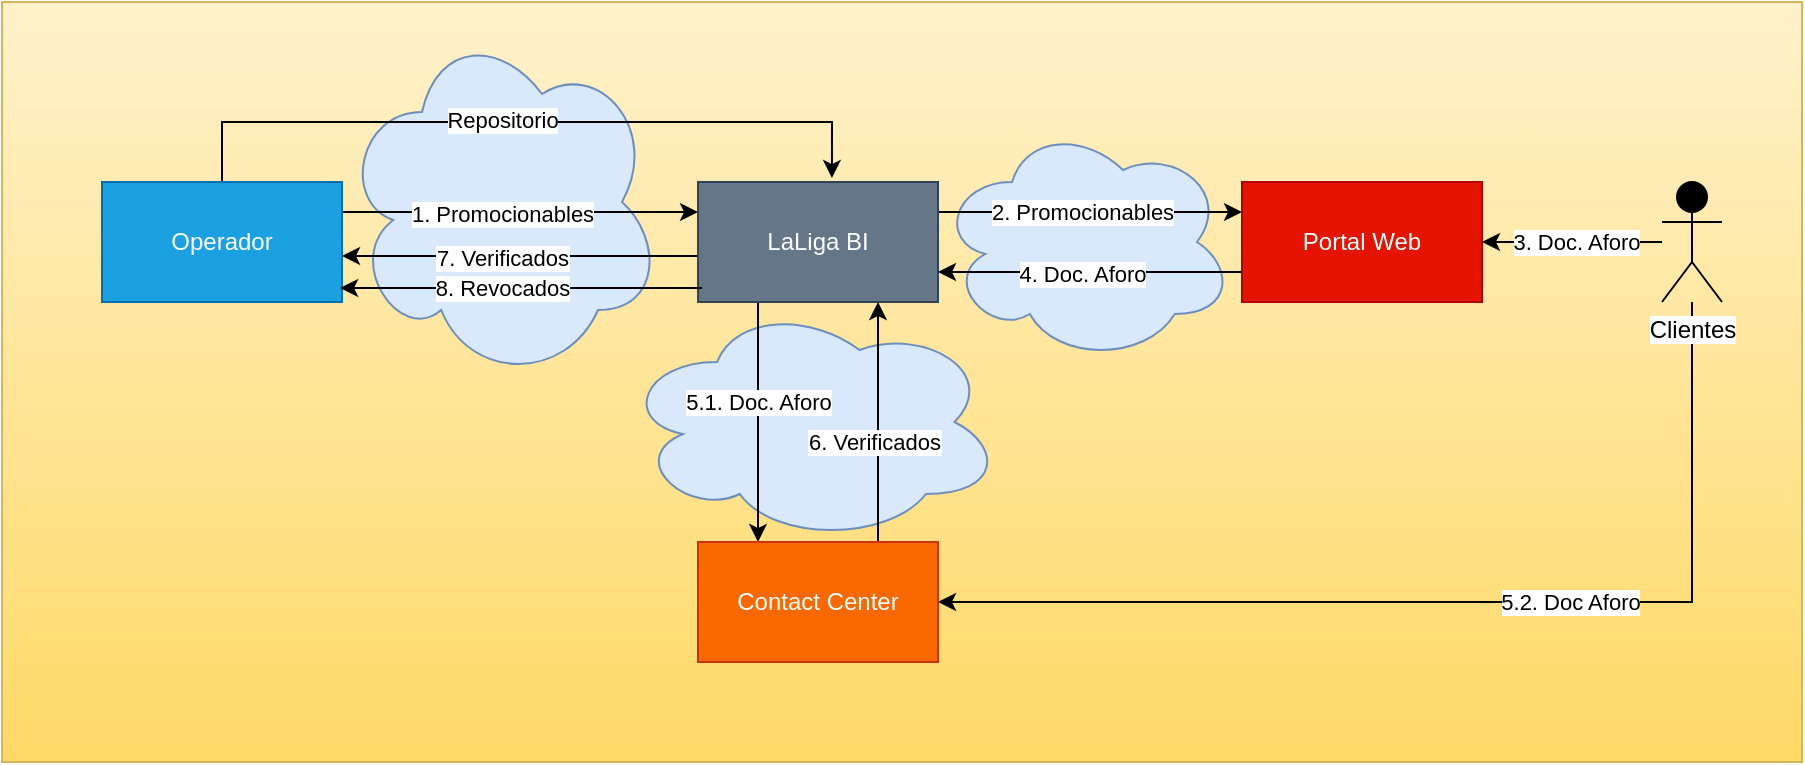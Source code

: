 <mxfile version="13.9.6" type="github">
  <diagram id="LA8B35cLRp4I7p_0vjao" name="Page-1">
    <mxGraphModel dx="1422" dy="762" grid="1" gridSize="10" guides="1" tooltips="1" connect="1" arrows="1" fold="1" page="1" pageScale="1" pageWidth="827" pageHeight="1169" math="0" shadow="0">
      <root>
        <mxCell id="0" />
        <mxCell id="1" parent="0" />
        <mxCell id="1jB34yFCroOKn_RIj0Hu-30" value="" style="rounded=0;whiteSpace=wrap;html=1;fillColor=#fff2cc;strokeColor=#d6b656;gradientColor=#ffd966;gradientDirection=south;" vertex="1" parent="1">
          <mxGeometry x="120" y="160" width="900" height="380" as="geometry" />
        </mxCell>
        <mxCell id="1jB34yFCroOKn_RIj0Hu-1" value="" style="ellipse;shape=cloud;whiteSpace=wrap;html=1;fillColor=#dae8fc;strokeColor=#6c8ebf;" vertex="1" parent="1">
          <mxGeometry x="430" y="310" width="190" height="120" as="geometry" />
        </mxCell>
        <mxCell id="1jB34yFCroOKn_RIj0Hu-2" value="" style="ellipse;shape=cloud;whiteSpace=wrap;html=1;fillColor=#dae8fc;strokeColor=#6c8ebf;" vertex="1" parent="1">
          <mxGeometry x="290" y="170" width="160" height="180" as="geometry" />
        </mxCell>
        <mxCell id="1jB34yFCroOKn_RIj0Hu-3" value="" style="ellipse;shape=cloud;whiteSpace=wrap;html=1;fillColor=#dae8fc;strokeColor=#6c8ebf;" vertex="1" parent="1">
          <mxGeometry x="588" y="220" width="148" height="120" as="geometry" />
        </mxCell>
        <mxCell id="1jB34yFCroOKn_RIj0Hu-4" style="edgeStyle=orthogonalEdgeStyle;rounded=0;orthogonalLoop=1;jettySize=auto;html=1;exitX=1;exitY=0.25;exitDx=0;exitDy=0;entryX=0;entryY=0.25;entryDx=0;entryDy=0;" edge="1" parent="1" source="1jB34yFCroOKn_RIj0Hu-8" target="1jB34yFCroOKn_RIj0Hu-15">
          <mxGeometry relative="1" as="geometry" />
        </mxCell>
        <mxCell id="1jB34yFCroOKn_RIj0Hu-5" value="1. Promocionables" style="edgeLabel;html=1;align=center;verticalAlign=middle;resizable=0;points=[];" vertex="1" connectable="0" parent="1jB34yFCroOKn_RIj0Hu-4">
          <mxGeometry x="-0.18" y="-1" relative="1" as="geometry">
            <mxPoint x="7" as="offset" />
          </mxGeometry>
        </mxCell>
        <mxCell id="1jB34yFCroOKn_RIj0Hu-6" style="edgeStyle=orthogonalEdgeStyle;rounded=0;orthogonalLoop=1;jettySize=auto;html=1;exitX=0.5;exitY=0;exitDx=0;exitDy=0;entryX=0.558;entryY=-0.033;entryDx=0;entryDy=0;entryPerimeter=0;" edge="1" parent="1" source="1jB34yFCroOKn_RIj0Hu-8" target="1jB34yFCroOKn_RIj0Hu-15">
          <mxGeometry relative="1" as="geometry">
            <Array as="points">
              <mxPoint x="230" y="220" />
              <mxPoint x="535" y="220" />
            </Array>
          </mxGeometry>
        </mxCell>
        <mxCell id="1jB34yFCroOKn_RIj0Hu-7" value="Repositorio" style="edgeLabel;html=1;align=center;verticalAlign=middle;resizable=0;points=[];" vertex="1" connectable="0" parent="1jB34yFCroOKn_RIj0Hu-6">
          <mxGeometry x="-0.159" y="2" relative="1" as="geometry">
            <mxPoint x="17" y="1" as="offset" />
          </mxGeometry>
        </mxCell>
        <mxCell id="1jB34yFCroOKn_RIj0Hu-8" value="Operador" style="rounded=0;whiteSpace=wrap;html=1;fillColor=#1ba1e2;strokeColor=#006EAF;fontColor=#ffffff;" vertex="1" parent="1">
          <mxGeometry x="170" y="250" width="120" height="60" as="geometry" />
        </mxCell>
        <mxCell id="1jB34yFCroOKn_RIj0Hu-9" style="edgeStyle=orthogonalEdgeStyle;rounded=0;orthogonalLoop=1;jettySize=auto;html=1;exitX=1;exitY=0.25;exitDx=0;exitDy=0;entryX=0;entryY=0.25;entryDx=0;entryDy=0;" edge="1" parent="1" source="1jB34yFCroOKn_RIj0Hu-15" target="1jB34yFCroOKn_RIj0Hu-18">
          <mxGeometry relative="1" as="geometry" />
        </mxCell>
        <mxCell id="1jB34yFCroOKn_RIj0Hu-10" value="2. Promocionables" style="edgeLabel;html=1;align=center;verticalAlign=middle;resizable=0;points=[];" vertex="1" connectable="0" parent="1jB34yFCroOKn_RIj0Hu-9">
          <mxGeometry x="-0.209" relative="1" as="geometry">
            <mxPoint x="12" as="offset" />
          </mxGeometry>
        </mxCell>
        <mxCell id="1jB34yFCroOKn_RIj0Hu-11" style="edgeStyle=orthogonalEdgeStyle;rounded=0;orthogonalLoop=1;jettySize=auto;html=1;exitX=0.25;exitY=1;exitDx=0;exitDy=0;entryX=0.25;entryY=0;entryDx=0;entryDy=0;" edge="1" parent="1" source="1jB34yFCroOKn_RIj0Hu-15" target="1jB34yFCroOKn_RIj0Hu-26">
          <mxGeometry relative="1" as="geometry" />
        </mxCell>
        <mxCell id="1jB34yFCroOKn_RIj0Hu-12" value="5.1. Doc. Aforo" style="edgeLabel;html=1;align=center;verticalAlign=middle;resizable=0;points=[];" vertex="1" connectable="0" parent="1jB34yFCroOKn_RIj0Hu-11">
          <mxGeometry x="-0.25" relative="1" as="geometry">
            <mxPoint y="5" as="offset" />
          </mxGeometry>
        </mxCell>
        <mxCell id="1jB34yFCroOKn_RIj0Hu-13" style="edgeStyle=orthogonalEdgeStyle;rounded=0;orthogonalLoop=1;jettySize=auto;html=1;exitX=0;exitY=0.617;exitDx=0;exitDy=0;exitPerimeter=0;" edge="1" parent="1" source="1jB34yFCroOKn_RIj0Hu-15">
          <mxGeometry relative="1" as="geometry">
            <mxPoint x="290" y="287" as="targetPoint" />
          </mxGeometry>
        </mxCell>
        <mxCell id="1jB34yFCroOKn_RIj0Hu-14" value="7. Verificados" style="edgeLabel;html=1;align=center;verticalAlign=middle;resizable=0;points=[];" vertex="1" connectable="0" parent="1jB34yFCroOKn_RIj0Hu-13">
          <mxGeometry x="0.213" relative="1" as="geometry">
            <mxPoint x="10" as="offset" />
          </mxGeometry>
        </mxCell>
        <mxCell id="1jB34yFCroOKn_RIj0Hu-15" value="LaLiga BI" style="rounded=0;whiteSpace=wrap;html=1;fillColor=#647687;strokeColor=#314354;fontColor=#ffffff;" vertex="1" parent="1">
          <mxGeometry x="468" y="250" width="120" height="60" as="geometry" />
        </mxCell>
        <mxCell id="1jB34yFCroOKn_RIj0Hu-16" style="edgeStyle=orthogonalEdgeStyle;rounded=0;orthogonalLoop=1;jettySize=auto;html=1;exitX=0;exitY=0.75;exitDx=0;exitDy=0;entryX=1;entryY=0.75;entryDx=0;entryDy=0;" edge="1" parent="1" source="1jB34yFCroOKn_RIj0Hu-18" target="1jB34yFCroOKn_RIj0Hu-15">
          <mxGeometry relative="1" as="geometry" />
        </mxCell>
        <mxCell id="1jB34yFCroOKn_RIj0Hu-17" value="4. Doc. Aforo" style="edgeLabel;html=1;align=center;verticalAlign=middle;resizable=0;points=[];" vertex="1" connectable="0" parent="1jB34yFCroOKn_RIj0Hu-16">
          <mxGeometry x="0.267" y="1" relative="1" as="geometry">
            <mxPoint x="16" as="offset" />
          </mxGeometry>
        </mxCell>
        <mxCell id="1jB34yFCroOKn_RIj0Hu-18" value="Portal Web" style="rounded=0;whiteSpace=wrap;html=1;fillColor=#e51400;strokeColor=#B20000;fontColor=#ffffff;" vertex="1" parent="1">
          <mxGeometry x="740" y="250" width="120" height="60" as="geometry" />
        </mxCell>
        <mxCell id="1jB34yFCroOKn_RIj0Hu-19" style="edgeStyle=orthogonalEdgeStyle;rounded=0;orthogonalLoop=1;jettySize=auto;html=1;entryX=1;entryY=0.5;entryDx=0;entryDy=0;" edge="1" parent="1" source="1jB34yFCroOKn_RIj0Hu-23" target="1jB34yFCroOKn_RIj0Hu-18">
          <mxGeometry relative="1" as="geometry" />
        </mxCell>
        <mxCell id="1jB34yFCroOKn_RIj0Hu-20" value="3. Doc. Aforo" style="edgeLabel;html=1;align=center;verticalAlign=middle;resizable=0;points=[];" vertex="1" connectable="0" parent="1jB34yFCroOKn_RIj0Hu-19">
          <mxGeometry x="0.326" y="-3" relative="1" as="geometry">
            <mxPoint x="16" y="3" as="offset" />
          </mxGeometry>
        </mxCell>
        <mxCell id="1jB34yFCroOKn_RIj0Hu-21" style="edgeStyle=orthogonalEdgeStyle;rounded=0;orthogonalLoop=1;jettySize=auto;html=1;entryX=1;entryY=0.5;entryDx=0;entryDy=0;" edge="1" parent="1" source="1jB34yFCroOKn_RIj0Hu-23" target="1jB34yFCroOKn_RIj0Hu-26">
          <mxGeometry relative="1" as="geometry">
            <Array as="points">
              <mxPoint x="965" y="460" />
            </Array>
            <mxPoint x="1005" y="350" as="sourcePoint" />
          </mxGeometry>
        </mxCell>
        <mxCell id="1jB34yFCroOKn_RIj0Hu-22" value="5.2. Doc Aforo" style="edgeLabel;html=1;align=center;verticalAlign=middle;resizable=0;points=[];" vertex="1" connectable="0" parent="1jB34yFCroOKn_RIj0Hu-21">
          <mxGeometry x="0.178" y="-1" relative="1" as="geometry">
            <mxPoint x="99" y="1" as="offset" />
          </mxGeometry>
        </mxCell>
        <mxCell id="1jB34yFCroOKn_RIj0Hu-23" value="Clientes" style="shape=umlActor;verticalLabelPosition=bottom;verticalAlign=top;html=1;outlineConnect=0;labelBackgroundColor=#ffffff;fillColor=#000000;" vertex="1" parent="1">
          <mxGeometry x="950" y="250" width="30" height="60" as="geometry" />
        </mxCell>
        <mxCell id="1jB34yFCroOKn_RIj0Hu-24" style="edgeStyle=orthogonalEdgeStyle;rounded=0;orthogonalLoop=1;jettySize=auto;html=1;exitX=0.75;exitY=0;exitDx=0;exitDy=0;entryX=0.75;entryY=1;entryDx=0;entryDy=0;" edge="1" parent="1" source="1jB34yFCroOKn_RIj0Hu-26" target="1jB34yFCroOKn_RIj0Hu-15">
          <mxGeometry relative="1" as="geometry">
            <Array as="points">
              <mxPoint x="558" y="360" />
              <mxPoint x="558" y="360" />
            </Array>
          </mxGeometry>
        </mxCell>
        <mxCell id="1jB34yFCroOKn_RIj0Hu-25" value="6. Verificados" style="edgeLabel;html=1;align=center;verticalAlign=middle;resizable=0;points=[];" vertex="1" connectable="0" parent="1jB34yFCroOKn_RIj0Hu-24">
          <mxGeometry x="0.067" y="2" relative="1" as="geometry">
            <mxPoint y="14" as="offset" />
          </mxGeometry>
        </mxCell>
        <mxCell id="1jB34yFCroOKn_RIj0Hu-26" value="Contact Center" style="rounded=0;whiteSpace=wrap;html=1;fillColor=#fa6800;strokeColor=#C73500;fontColor=#ffffff;" vertex="1" parent="1">
          <mxGeometry x="468" y="430" width="120" height="60" as="geometry" />
        </mxCell>
        <mxCell id="1jB34yFCroOKn_RIj0Hu-27" style="edgeStyle=orthogonalEdgeStyle;rounded=0;orthogonalLoop=1;jettySize=auto;html=1;exitX=0.017;exitY=0.883;exitDx=0;exitDy=0;exitPerimeter=0;entryX=0.992;entryY=0.883;entryDx=0;entryDy=0;entryPerimeter=0;" edge="1" parent="1" source="1jB34yFCroOKn_RIj0Hu-15" target="1jB34yFCroOKn_RIj0Hu-8">
          <mxGeometry relative="1" as="geometry">
            <mxPoint x="450" y="297" as="sourcePoint" />
            <mxPoint x="300" y="297" as="targetPoint" />
          </mxGeometry>
        </mxCell>
        <mxCell id="1jB34yFCroOKn_RIj0Hu-28" value="8. Revocados" style="edgeLabel;html=1;align=center;verticalAlign=middle;resizable=0;points=[];" vertex="1" connectable="0" parent="1jB34yFCroOKn_RIj0Hu-27">
          <mxGeometry x="0.213" relative="1" as="geometry">
            <mxPoint x="9.96" as="offset" />
          </mxGeometry>
        </mxCell>
      </root>
    </mxGraphModel>
  </diagram>
</mxfile>
